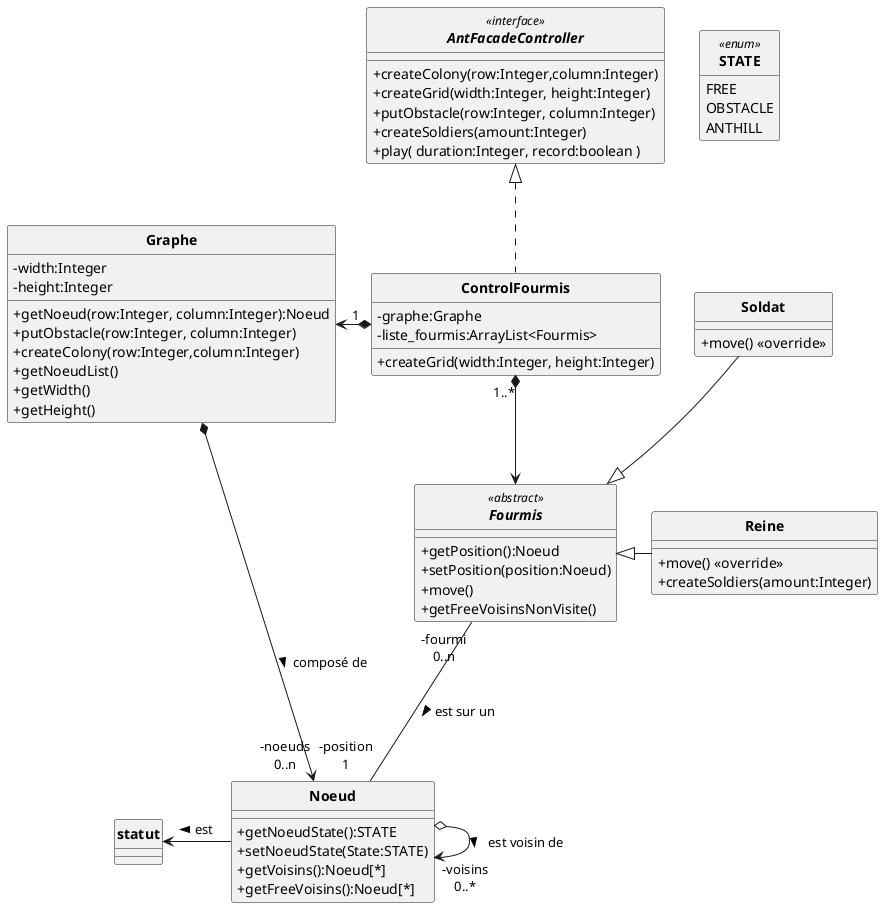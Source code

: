 @startuml
'https://plantuml.com/sequence-diagram
allow_mixing
skinparam style strictuml
skinparam classAttributeIconSize 0
skinparam circledCharacterRadius 0
skinparam circledCharacterFontSize 0
skinparam classFontStyle Bold
'autonumber
hide enum methods

'Controleur
interface AntFacadeController <<interface>> {
    '+setParameters( evaporationParam:Integer, foodParam:Integer, pheromoneParam:Integer )
    +createColony(row:Integer,column:Integer)
    +createGrid(width:Integer, height:Integer)
    +putObstacle(row:Integer, column:Integer)
    '+putFood( row:Integer, column:Integer, quantity:Integer);
    '+createWorkers( amount:Integer )
    +createSoldiers(amount:Integer)
    '+setAntFile(antLogFile:String);
    +play( duration:Integer, record:boolean )
}

class Noeud {
    +getNoeudState():STATE
    +setNoeudState(State:STATE)
    +getVoisins():Noeud[*]
    +getFreeVoisins():Noeud[*]
}
enum STATE <<enum>> {
    FREE
    OBSTACLE
    ANTHILL
}


abstract Fourmis <<abstract>> {
    +getPosition():Noeud
    +setPosition(position:Noeud)
    +move()
    +getFreeVoisinsNonVisite()
}
class Reine{
    +move() <<override>>
    +createSoldiers(amount:Integer)

}
class Soldat{
    +move() <<override>>
}


'class Graphe implements Fourmis.AntFacadeController{
class ControlFourmis implements AntFacadeController{
    -graphe:Graphe
    -liste_fourmis:ArrayList<Fourmis>
    +createGrid(width:Integer, height:Integer)
}


class Graphe{
 -width:Integer
 -height:Integer
 +getNoeud(row:Integer, column:Integer):Noeud
 +putObstacle(row:Integer, column:Integer)
 +createColony(row:Integer,column:Integer)
 +getNoeudList()
 +getWidth()
 +getHeight()
}


Soldat --|> Fourmis
Reine -l-|> Fourmis

ControlFourmis "1 " *-l-> Graphe
ControlFourmis "1..*" *--> Fourmis

Graphe *-r-> "-noeuds\n0..n" Noeud : composé de >
'historique = liste de noeud déjà passé par la fourmi
'"-position 1\n-historique 0..*"
Fourmis "-fourmi\n0..n" --- "-position\n1" Noeud  : est sur un >
Noeud o-> "-voisins\n0..*"  Noeud  : est voisin de >
Noeud -l->  statut : est >

@enduml
